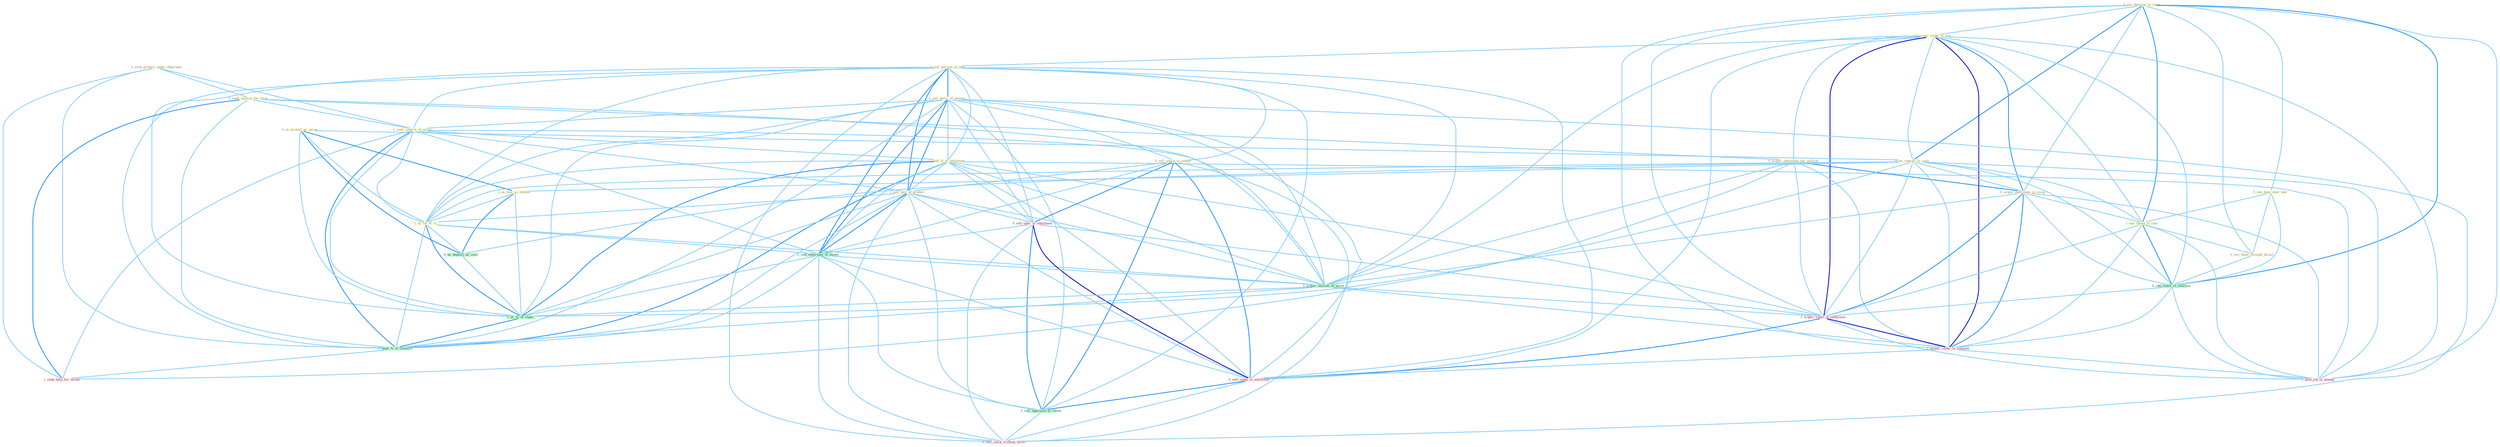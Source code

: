 Graph G{ 
    node
    [shape=polygon,style=filled,width=.5,height=.06,color="#BDFCC9",fixedsize=true,fontsize=4,
    fontcolor="#2f4f4f"];
    {node
    [color="#ffffe0", fontcolor="#8b7d6b"] "0_see_function_in_case " "0_acquir_stake_in_unit " "0_seek_protect_under_othernum " "1_sell_portion_of_unit " "0_see_hous_near_end " "0_seek_million_for_firm " "1_sell_decis_of_govern " "1_seek_control_of_airlin " "0_us_protest_as_excus " "1_hold_%_of_entitynam " "0_sell_share_to_maker " "0_acquir_entitynam_for_million " "1_sell_mix_of_product " "0_us_consult_in_case " "0_acquir_entitynam_in_swap " "1_see_chang_in_rate " "0_us_law_as_shelter " "0_see_them_through_disast " "1_us_lot_of_it "}
{node [color="#fff0f5", fontcolor="#b22222"] "0_sell_oper_to_entitynam " "1_acquir_stake_in_entitynam " "1_acquir_stake_in_compani " "0_sell_stake_to_entitynam " "1_hold_job_in_manag " "0_sell_stock_without_hitch " "1_seek_help_for_owner "}
edge [color="#B0E2FF"];

	"0_see_function_in_case " -- "0_acquir_stake_in_unit " [w="1", color="#87cefa" ];
	"0_see_function_in_case " -- "0_see_hous_near_end " [w="1", color="#87cefa" ];
	"0_see_function_in_case " -- "0_us_consult_in_case " [w="2", color="#1e90ff" , len=0.8];
	"0_see_function_in_case " -- "0_acquir_entitynam_in_swap " [w="1", color="#87cefa" ];
	"0_see_function_in_case " -- "1_see_chang_in_rate " [w="2", color="#1e90ff" , len=0.8];
	"0_see_function_in_case " -- "0_see_them_through_disast " [w="1", color="#87cefa" ];
	"0_see_function_in_case " -- "0_see_vaniti_in_everyon " [w="2", color="#1e90ff" , len=0.8];
	"0_see_function_in_case " -- "1_acquir_stake_in_entitynam " [w="1", color="#87cefa" ];
	"0_see_function_in_case " -- "1_acquir_stake_in_compani " [w="1", color="#87cefa" ];
	"0_see_function_in_case " -- "1_hold_job_in_manag " [w="1", color="#87cefa" ];
	"0_acquir_stake_in_unit " -- "1_sell_portion_of_unit " [w="1", color="#87cefa" ];
	"0_acquir_stake_in_unit " -- "0_acquir_entitynam_for_million " [w="1", color="#87cefa" ];
	"0_acquir_stake_in_unit " -- "0_us_consult_in_case " [w="1", color="#87cefa" ];
	"0_acquir_stake_in_unit " -- "0_acquir_entitynam_in_swap " [w="2", color="#1e90ff" , len=0.8];
	"0_acquir_stake_in_unit " -- "1_see_chang_in_rate " [w="1", color="#87cefa" ];
	"0_acquir_stake_in_unit " -- "0_see_vaniti_in_everyon " [w="1", color="#87cefa" ];
	"0_acquir_stake_in_unit " -- "1_acquir_million_of_asset " [w="1", color="#87cefa" ];
	"0_acquir_stake_in_unit " -- "1_acquir_stake_in_entitynam " [w="3", color="#0000cd" , len=0.6];
	"0_acquir_stake_in_unit " -- "1_acquir_stake_in_compani " [w="3", color="#0000cd" , len=0.6];
	"0_acquir_stake_in_unit " -- "0_sell_stake_to_entitynam " [w="1", color="#87cefa" ];
	"0_acquir_stake_in_unit " -- "1_hold_job_in_manag " [w="1", color="#87cefa" ];
	"0_seek_protect_under_othernum " -- "0_seek_million_for_firm " [w="1", color="#87cefa" ];
	"0_seek_protect_under_othernum " -- "1_seek_control_of_airlin " [w="1", color="#87cefa" ];
	"0_seek_protect_under_othernum " -- "1_seek_%_of_concern " [w="1", color="#87cefa" ];
	"0_seek_protect_under_othernum " -- "1_seek_help_for_owner " [w="1", color="#87cefa" ];
	"1_sell_portion_of_unit " -- "1_sell_decis_of_govern " [w="2", color="#1e90ff" , len=0.8];
	"1_sell_portion_of_unit " -- "1_seek_control_of_airlin " [w="1", color="#87cefa" ];
	"1_sell_portion_of_unit " -- "1_hold_%_of_entitynam " [w="1", color="#87cefa" ];
	"1_sell_portion_of_unit " -- "0_sell_share_to_maker " [w="1", color="#87cefa" ];
	"1_sell_portion_of_unit " -- "1_sell_mix_of_product " [w="2", color="#1e90ff" , len=0.8];
	"1_sell_portion_of_unit " -- "1_us_lot_of_it " [w="1", color="#87cefa" ];
	"1_sell_portion_of_unit " -- "0_sell_oper_to_entitynam " [w="1", color="#87cefa" ];
	"1_sell_portion_of_unit " -- "1_sell_othernum_of_model " [w="2", color="#1e90ff" , len=0.8];
	"1_sell_portion_of_unit " -- "1_acquir_million_of_asset " [w="1", color="#87cefa" ];
	"1_sell_portion_of_unit " -- "0_sell_stake_to_entitynam " [w="1", color="#87cefa" ];
	"1_sell_portion_of_unit " -- "1_us_%_of_capac " [w="1", color="#87cefa" ];
	"1_sell_portion_of_unit " -- "1_sell_approach_to_client " [w="1", color="#87cefa" ];
	"1_sell_portion_of_unit " -- "0_sell_stock_without_hitch " [w="1", color="#87cefa" ];
	"1_sell_portion_of_unit " -- "1_seek_%_of_concern " [w="1", color="#87cefa" ];
	"0_see_hous_near_end " -- "1_see_chang_in_rate " [w="1", color="#87cefa" ];
	"0_see_hous_near_end " -- "0_see_them_through_disast " [w="1", color="#87cefa" ];
	"0_see_hous_near_end " -- "0_see_vaniti_in_everyon " [w="1", color="#87cefa" ];
	"0_seek_million_for_firm " -- "1_seek_control_of_airlin " [w="1", color="#87cefa" ];
	"0_seek_million_for_firm " -- "0_acquir_entitynam_for_million " [w="1", color="#87cefa" ];
	"0_seek_million_for_firm " -- "1_acquir_million_of_asset " [w="1", color="#87cefa" ];
	"0_seek_million_for_firm " -- "1_seek_%_of_concern " [w="1", color="#87cefa" ];
	"0_seek_million_for_firm " -- "1_seek_help_for_owner " [w="2", color="#1e90ff" , len=0.8];
	"1_sell_decis_of_govern " -- "1_seek_control_of_airlin " [w="1", color="#87cefa" ];
	"1_sell_decis_of_govern " -- "1_hold_%_of_entitynam " [w="1", color="#87cefa" ];
	"1_sell_decis_of_govern " -- "0_sell_share_to_maker " [w="1", color="#87cefa" ];
	"1_sell_decis_of_govern " -- "1_sell_mix_of_product " [w="2", color="#1e90ff" , len=0.8];
	"1_sell_decis_of_govern " -- "1_us_lot_of_it " [w="1", color="#87cefa" ];
	"1_sell_decis_of_govern " -- "0_sell_oper_to_entitynam " [w="1", color="#87cefa" ];
	"1_sell_decis_of_govern " -- "1_sell_othernum_of_model " [w="2", color="#1e90ff" , len=0.8];
	"1_sell_decis_of_govern " -- "1_acquir_million_of_asset " [w="1", color="#87cefa" ];
	"1_sell_decis_of_govern " -- "0_sell_stake_to_entitynam " [w="1", color="#87cefa" ];
	"1_sell_decis_of_govern " -- "1_us_%_of_capac " [w="1", color="#87cefa" ];
	"1_sell_decis_of_govern " -- "1_sell_approach_to_client " [w="1", color="#87cefa" ];
	"1_sell_decis_of_govern " -- "0_sell_stock_without_hitch " [w="1", color="#87cefa" ];
	"1_sell_decis_of_govern " -- "1_seek_%_of_concern " [w="1", color="#87cefa" ];
	"1_seek_control_of_airlin " -- "1_hold_%_of_entitynam " [w="1", color="#87cefa" ];
	"1_seek_control_of_airlin " -- "1_sell_mix_of_product " [w="1", color="#87cefa" ];
	"1_seek_control_of_airlin " -- "1_us_lot_of_it " [w="1", color="#87cefa" ];
	"1_seek_control_of_airlin " -- "1_sell_othernum_of_model " [w="1", color="#87cefa" ];
	"1_seek_control_of_airlin " -- "1_acquir_million_of_asset " [w="1", color="#87cefa" ];
	"1_seek_control_of_airlin " -- "1_us_%_of_capac " [w="1", color="#87cefa" ];
	"1_seek_control_of_airlin " -- "1_seek_%_of_concern " [w="2", color="#1e90ff" , len=0.8];
	"1_seek_control_of_airlin " -- "1_seek_help_for_owner " [w="1", color="#87cefa" ];
	"0_us_protest_as_excus " -- "0_us_consult_in_case " [w="1", color="#87cefa" ];
	"0_us_protest_as_excus " -- "0_us_law_as_shelter " [w="2", color="#1e90ff" , len=0.8];
	"0_us_protest_as_excus " -- "1_us_lot_of_it " [w="1", color="#87cefa" ];
	"0_us_protest_as_excus " -- "0_us_deposit_as_cach " [w="2", color="#1e90ff" , len=0.8];
	"0_us_protest_as_excus " -- "1_us_%_of_capac " [w="1", color="#87cefa" ];
	"1_hold_%_of_entitynam " -- "1_sell_mix_of_product " [w="1", color="#87cefa" ];
	"1_hold_%_of_entitynam " -- "1_us_lot_of_it " [w="1", color="#87cefa" ];
	"1_hold_%_of_entitynam " -- "0_sell_oper_to_entitynam " [w="1", color="#87cefa" ];
	"1_hold_%_of_entitynam " -- "1_sell_othernum_of_model " [w="1", color="#87cefa" ];
	"1_hold_%_of_entitynam " -- "1_acquir_million_of_asset " [w="1", color="#87cefa" ];
	"1_hold_%_of_entitynam " -- "1_acquir_stake_in_entitynam " [w="1", color="#87cefa" ];
	"1_hold_%_of_entitynam " -- "0_sell_stake_to_entitynam " [w="1", color="#87cefa" ];
	"1_hold_%_of_entitynam " -- "1_us_%_of_capac " [w="2", color="#1e90ff" , len=0.8];
	"1_hold_%_of_entitynam " -- "1_hold_job_in_manag " [w="1", color="#87cefa" ];
	"1_hold_%_of_entitynam " -- "1_seek_%_of_concern " [w="2", color="#1e90ff" , len=0.8];
	"0_sell_share_to_maker " -- "1_sell_mix_of_product " [w="1", color="#87cefa" ];
	"0_sell_share_to_maker " -- "0_sell_oper_to_entitynam " [w="2", color="#1e90ff" , len=0.8];
	"0_sell_share_to_maker " -- "1_sell_othernum_of_model " [w="1", color="#87cefa" ];
	"0_sell_share_to_maker " -- "0_sell_stake_to_entitynam " [w="2", color="#1e90ff" , len=0.8];
	"0_sell_share_to_maker " -- "1_sell_approach_to_client " [w="2", color="#1e90ff" , len=0.8];
	"0_sell_share_to_maker " -- "0_sell_stock_without_hitch " [w="1", color="#87cefa" ];
	"0_acquir_entitynam_for_million " -- "0_acquir_entitynam_in_swap " [w="2", color="#1e90ff" , len=0.8];
	"0_acquir_entitynam_for_million " -- "1_acquir_million_of_asset " [w="1", color="#87cefa" ];
	"0_acquir_entitynam_for_million " -- "1_acquir_stake_in_entitynam " [w="1", color="#87cefa" ];
	"0_acquir_entitynam_for_million " -- "1_acquir_stake_in_compani " [w="1", color="#87cefa" ];
	"0_acquir_entitynam_for_million " -- "1_seek_help_for_owner " [w="1", color="#87cefa" ];
	"1_sell_mix_of_product " -- "1_us_lot_of_it " [w="1", color="#87cefa" ];
	"1_sell_mix_of_product " -- "0_sell_oper_to_entitynam " [w="1", color="#87cefa" ];
	"1_sell_mix_of_product " -- "1_sell_othernum_of_model " [w="2", color="#1e90ff" , len=0.8];
	"1_sell_mix_of_product " -- "1_acquir_million_of_asset " [w="1", color="#87cefa" ];
	"1_sell_mix_of_product " -- "0_sell_stake_to_entitynam " [w="1", color="#87cefa" ];
	"1_sell_mix_of_product " -- "1_us_%_of_capac " [w="1", color="#87cefa" ];
	"1_sell_mix_of_product " -- "1_sell_approach_to_client " [w="1", color="#87cefa" ];
	"1_sell_mix_of_product " -- "0_sell_stock_without_hitch " [w="1", color="#87cefa" ];
	"1_sell_mix_of_product " -- "1_seek_%_of_concern " [w="1", color="#87cefa" ];
	"0_us_consult_in_case " -- "0_acquir_entitynam_in_swap " [w="1", color="#87cefa" ];
	"0_us_consult_in_case " -- "1_see_chang_in_rate " [w="1", color="#87cefa" ];
	"0_us_consult_in_case " -- "0_us_law_as_shelter " [w="1", color="#87cefa" ];
	"0_us_consult_in_case " -- "1_us_lot_of_it " [w="1", color="#87cefa" ];
	"0_us_consult_in_case " -- "0_see_vaniti_in_everyon " [w="1", color="#87cefa" ];
	"0_us_consult_in_case " -- "0_us_deposit_as_cach " [w="1", color="#87cefa" ];
	"0_us_consult_in_case " -- "1_acquir_stake_in_entitynam " [w="1", color="#87cefa" ];
	"0_us_consult_in_case " -- "1_acquir_stake_in_compani " [w="1", color="#87cefa" ];
	"0_us_consult_in_case " -- "1_us_%_of_capac " [w="1", color="#87cefa" ];
	"0_us_consult_in_case " -- "1_hold_job_in_manag " [w="1", color="#87cefa" ];
	"0_acquir_entitynam_in_swap " -- "1_see_chang_in_rate " [w="1", color="#87cefa" ];
	"0_acquir_entitynam_in_swap " -- "0_see_vaniti_in_everyon " [w="1", color="#87cefa" ];
	"0_acquir_entitynam_in_swap " -- "1_acquir_million_of_asset " [w="1", color="#87cefa" ];
	"0_acquir_entitynam_in_swap " -- "1_acquir_stake_in_entitynam " [w="2", color="#1e90ff" , len=0.8];
	"0_acquir_entitynam_in_swap " -- "1_acquir_stake_in_compani " [w="2", color="#1e90ff" , len=0.8];
	"0_acquir_entitynam_in_swap " -- "1_hold_job_in_manag " [w="1", color="#87cefa" ];
	"1_see_chang_in_rate " -- "0_see_them_through_disast " [w="1", color="#87cefa" ];
	"1_see_chang_in_rate " -- "0_see_vaniti_in_everyon " [w="2", color="#1e90ff" , len=0.8];
	"1_see_chang_in_rate " -- "1_acquir_stake_in_entitynam " [w="1", color="#87cefa" ];
	"1_see_chang_in_rate " -- "1_acquir_stake_in_compani " [w="1", color="#87cefa" ];
	"1_see_chang_in_rate " -- "1_hold_job_in_manag " [w="1", color="#87cefa" ];
	"0_us_law_as_shelter " -- "1_us_lot_of_it " [w="1", color="#87cefa" ];
	"0_us_law_as_shelter " -- "0_us_deposit_as_cach " [w="2", color="#1e90ff" , len=0.8];
	"0_us_law_as_shelter " -- "1_us_%_of_capac " [w="1", color="#87cefa" ];
	"0_see_them_through_disast " -- "0_see_vaniti_in_everyon " [w="1", color="#87cefa" ];
	"1_us_lot_of_it " -- "1_sell_othernum_of_model " [w="1", color="#87cefa" ];
	"1_us_lot_of_it " -- "1_acquir_million_of_asset " [w="1", color="#87cefa" ];
	"1_us_lot_of_it " -- "0_us_deposit_as_cach " [w="1", color="#87cefa" ];
	"1_us_lot_of_it " -- "1_us_%_of_capac " [w="2", color="#1e90ff" , len=0.8];
	"1_us_lot_of_it " -- "1_seek_%_of_concern " [w="1", color="#87cefa" ];
	"0_sell_oper_to_entitynam " -- "1_sell_othernum_of_model " [w="1", color="#87cefa" ];
	"0_sell_oper_to_entitynam " -- "1_acquir_stake_in_entitynam " [w="1", color="#87cefa" ];
	"0_sell_oper_to_entitynam " -- "0_sell_stake_to_entitynam " [w="3", color="#0000cd" , len=0.6];
	"0_sell_oper_to_entitynam " -- "1_sell_approach_to_client " [w="2", color="#1e90ff" , len=0.8];
	"0_sell_oper_to_entitynam " -- "0_sell_stock_without_hitch " [w="1", color="#87cefa" ];
	"1_sell_othernum_of_model " -- "1_acquir_million_of_asset " [w="1", color="#87cefa" ];
	"1_sell_othernum_of_model " -- "0_sell_stake_to_entitynam " [w="1", color="#87cefa" ];
	"1_sell_othernum_of_model " -- "1_us_%_of_capac " [w="1", color="#87cefa" ];
	"1_sell_othernum_of_model " -- "1_sell_approach_to_client " [w="1", color="#87cefa" ];
	"1_sell_othernum_of_model " -- "0_sell_stock_without_hitch " [w="1", color="#87cefa" ];
	"1_sell_othernum_of_model " -- "1_seek_%_of_concern " [w="1", color="#87cefa" ];
	"0_see_vaniti_in_everyon " -- "1_acquir_stake_in_entitynam " [w="1", color="#87cefa" ];
	"0_see_vaniti_in_everyon " -- "1_acquir_stake_in_compani " [w="1", color="#87cefa" ];
	"0_see_vaniti_in_everyon " -- "1_hold_job_in_manag " [w="1", color="#87cefa" ];
	"1_acquir_million_of_asset " -- "1_acquir_stake_in_entitynam " [w="1", color="#87cefa" ];
	"1_acquir_million_of_asset " -- "1_acquir_stake_in_compani " [w="1", color="#87cefa" ];
	"1_acquir_million_of_asset " -- "1_us_%_of_capac " [w="1", color="#87cefa" ];
	"1_acquir_million_of_asset " -- "1_seek_%_of_concern " [w="1", color="#87cefa" ];
	"0_us_deposit_as_cach " -- "1_us_%_of_capac " [w="1", color="#87cefa" ];
	"1_acquir_stake_in_entitynam " -- "1_acquir_stake_in_compani " [w="3", color="#0000cd" , len=0.6];
	"1_acquir_stake_in_entitynam " -- "0_sell_stake_to_entitynam " [w="2", color="#1e90ff" , len=0.8];
	"1_acquir_stake_in_entitynam " -- "1_hold_job_in_manag " [w="1", color="#87cefa" ];
	"1_acquir_stake_in_compani " -- "0_sell_stake_to_entitynam " [w="1", color="#87cefa" ];
	"1_acquir_stake_in_compani " -- "1_hold_job_in_manag " [w="1", color="#87cefa" ];
	"0_sell_stake_to_entitynam " -- "1_sell_approach_to_client " [w="2", color="#1e90ff" , len=0.8];
	"0_sell_stake_to_entitynam " -- "0_sell_stock_without_hitch " [w="1", color="#87cefa" ];
	"1_us_%_of_capac " -- "1_seek_%_of_concern " [w="2", color="#1e90ff" , len=0.8];
	"1_sell_approach_to_client " -- "0_sell_stock_without_hitch " [w="1", color="#87cefa" ];
	"1_seek_%_of_concern " -- "1_seek_help_for_owner " [w="1", color="#87cefa" ];
}